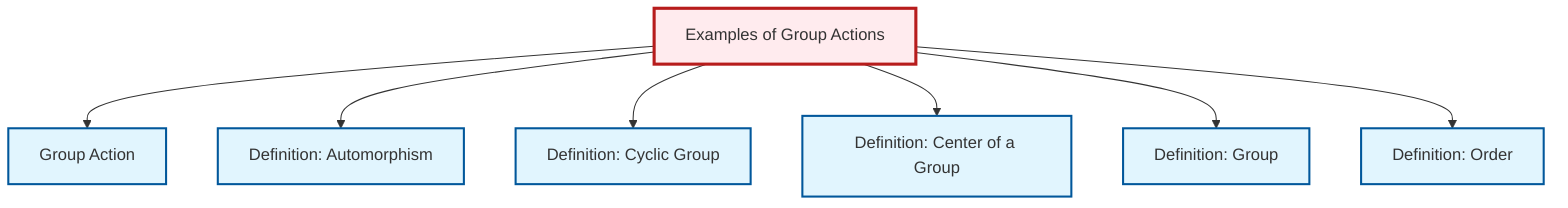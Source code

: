 graph TD
    classDef definition fill:#e1f5fe,stroke:#01579b,stroke-width:2px
    classDef theorem fill:#f3e5f5,stroke:#4a148c,stroke-width:2px
    classDef axiom fill:#fff3e0,stroke:#e65100,stroke-width:2px
    classDef example fill:#e8f5e9,stroke:#1b5e20,stroke-width:2px
    classDef current fill:#ffebee,stroke:#b71c1c,stroke-width:3px
    def-center-of-group["Definition: Center of a Group"]:::definition
    def-group["Definition: Group"]:::definition
    ex-group-action-examples["Examples of Group Actions"]:::example
    def-automorphism["Definition: Automorphism"]:::definition
    def-group-action["Group Action"]:::definition
    def-order["Definition: Order"]:::definition
    def-cyclic-group["Definition: Cyclic Group"]:::definition
    ex-group-action-examples --> def-group-action
    ex-group-action-examples --> def-automorphism
    ex-group-action-examples --> def-cyclic-group
    ex-group-action-examples --> def-center-of-group
    ex-group-action-examples --> def-group
    ex-group-action-examples --> def-order
    class ex-group-action-examples current